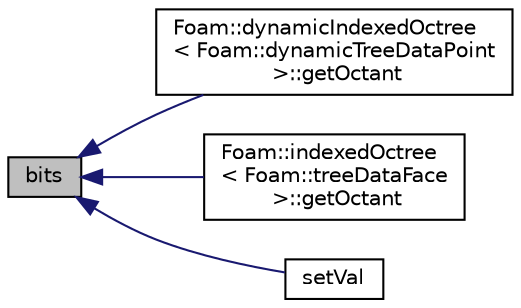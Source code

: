 digraph "bits"
{
  bgcolor="transparent";
  edge [fontname="Helvetica",fontsize="10",labelfontname="Helvetica",labelfontsize="10"];
  node [fontname="Helvetica",fontsize="10",shape=record];
  rankdir="LR";
  Node20 [label="bits",height=0.2,width=0.4,color="black", fillcolor="grey75", style="filled", fontcolor="black"];
  Node20 -> Node21 [dir="back",color="midnightblue",fontsize="10",style="solid",fontname="Helvetica"];
  Node21 [label="Foam::dynamicIndexedOctree\l\< Foam::dynamicTreeDataPoint\l \>::getOctant",height=0.2,width=0.4,color="black",URL="$a26745.html#a36994951ee6485ae76d974d51f6fc871"];
  Node20 -> Node22 [dir="back",color="midnightblue",fontsize="10",style="solid",fontname="Helvetica"];
  Node22 [label="Foam::indexedOctree\l\< Foam::treeDataFace\l \>::getOctant",height=0.2,width=0.4,color="black",URL="$a26157.html#a36994951ee6485ae76d974d51f6fc871"];
  Node20 -> Node23 [dir="back",color="midnightblue",fontsize="10",style="solid",fontname="Helvetica"];
  Node23 [label="setVal",height=0.2,width=0.4,color="black",URL="$a26761.html#afa7de3fbc44315d3624511ca376e447c"];
}
